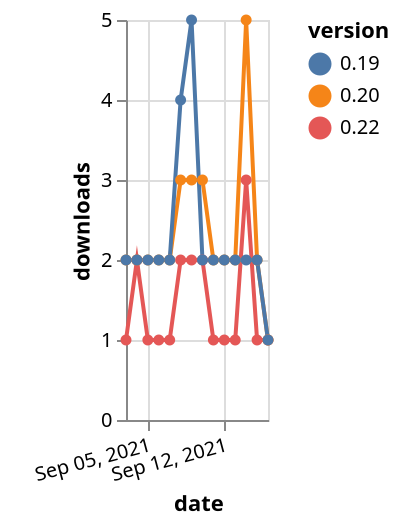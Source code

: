 {"$schema": "https://vega.github.io/schema/vega-lite/v5.json", "description": "A simple bar chart with embedded data.", "data": {"values": [{"date": "2021-09-03", "total": 302, "delta": 1, "version": "0.22"}, {"date": "2021-09-04", "total": 304, "delta": 2, "version": "0.22"}, {"date": "2021-09-05", "total": 305, "delta": 1, "version": "0.22"}, {"date": "2021-09-06", "total": 306, "delta": 1, "version": "0.22"}, {"date": "2021-09-07", "total": 307, "delta": 1, "version": "0.22"}, {"date": "2021-09-08", "total": 309, "delta": 2, "version": "0.22"}, {"date": "2021-09-09", "total": 311, "delta": 2, "version": "0.22"}, {"date": "2021-09-10", "total": 313, "delta": 2, "version": "0.22"}, {"date": "2021-09-11", "total": 314, "delta": 1, "version": "0.22"}, {"date": "2021-09-12", "total": 315, "delta": 1, "version": "0.22"}, {"date": "2021-09-13", "total": 316, "delta": 1, "version": "0.22"}, {"date": "2021-09-14", "total": 319, "delta": 3, "version": "0.22"}, {"date": "2021-09-15", "total": 320, "delta": 1, "version": "0.22"}, {"date": "2021-09-16", "total": 321, "delta": 1, "version": "0.22"}, {"date": "2021-09-03", "total": 2980, "delta": 2, "version": "0.20"}, {"date": "2021-09-04", "total": 2982, "delta": 2, "version": "0.20"}, {"date": "2021-09-05", "total": 2984, "delta": 2, "version": "0.20"}, {"date": "2021-09-06", "total": 2986, "delta": 2, "version": "0.20"}, {"date": "2021-09-07", "total": 2988, "delta": 2, "version": "0.20"}, {"date": "2021-09-08", "total": 2991, "delta": 3, "version": "0.20"}, {"date": "2021-09-09", "total": 2994, "delta": 3, "version": "0.20"}, {"date": "2021-09-10", "total": 2997, "delta": 3, "version": "0.20"}, {"date": "2021-09-11", "total": 2999, "delta": 2, "version": "0.20"}, {"date": "2021-09-12", "total": 3001, "delta": 2, "version": "0.20"}, {"date": "2021-09-13", "total": 3003, "delta": 2, "version": "0.20"}, {"date": "2021-09-14", "total": 3008, "delta": 5, "version": "0.20"}, {"date": "2021-09-15", "total": 3010, "delta": 2, "version": "0.20"}, {"date": "2021-09-16", "total": 3011, "delta": 1, "version": "0.20"}, {"date": "2021-09-03", "total": 4322, "delta": 2, "version": "0.19"}, {"date": "2021-09-04", "total": 4324, "delta": 2, "version": "0.19"}, {"date": "2021-09-05", "total": 4326, "delta": 2, "version": "0.19"}, {"date": "2021-09-06", "total": 4328, "delta": 2, "version": "0.19"}, {"date": "2021-09-07", "total": 4330, "delta": 2, "version": "0.19"}, {"date": "2021-09-08", "total": 4334, "delta": 4, "version": "0.19"}, {"date": "2021-09-09", "total": 4339, "delta": 5, "version": "0.19"}, {"date": "2021-09-10", "total": 4341, "delta": 2, "version": "0.19"}, {"date": "2021-09-11", "total": 4343, "delta": 2, "version": "0.19"}, {"date": "2021-09-12", "total": 4345, "delta": 2, "version": "0.19"}, {"date": "2021-09-13", "total": 4347, "delta": 2, "version": "0.19"}, {"date": "2021-09-14", "total": 4349, "delta": 2, "version": "0.19"}, {"date": "2021-09-15", "total": 4351, "delta": 2, "version": "0.19"}, {"date": "2021-09-16", "total": 4352, "delta": 1, "version": "0.19"}]}, "width": "container", "mark": {"type": "line", "point": {"filled": true}}, "encoding": {"x": {"field": "date", "type": "temporal", "timeUnit": "yearmonthdate", "title": "date", "axis": {"labelAngle": -15}}, "y": {"field": "delta", "type": "quantitative", "title": "downloads"}, "color": {"field": "version", "type": "nominal"}, "tooltip": {"field": "delta"}}}